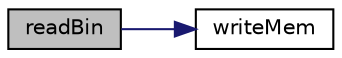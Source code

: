 digraph "readBin"
{
  edge [fontname="Helvetica",fontsize="10",labelfontname="Helvetica",labelfontsize="10"];
  node [fontname="Helvetica",fontsize="10",shape=record];
  rankdir="LR";
  Node1 [label="readBin",height=0.2,width=0.4,color="black", fillcolor="grey75", style="filled", fontcolor="black"];
  Node1 -> Node2 [color="midnightblue",fontsize="10",style="solid",fontname="Helvetica"];
  Node2 [label="writeMem",height=0.2,width=0.4,color="black", fillcolor="white", style="filled",URL="$mem_8c.html#a4e1df598e44ce8a3be79ec5fb77ca8ee"];
}
